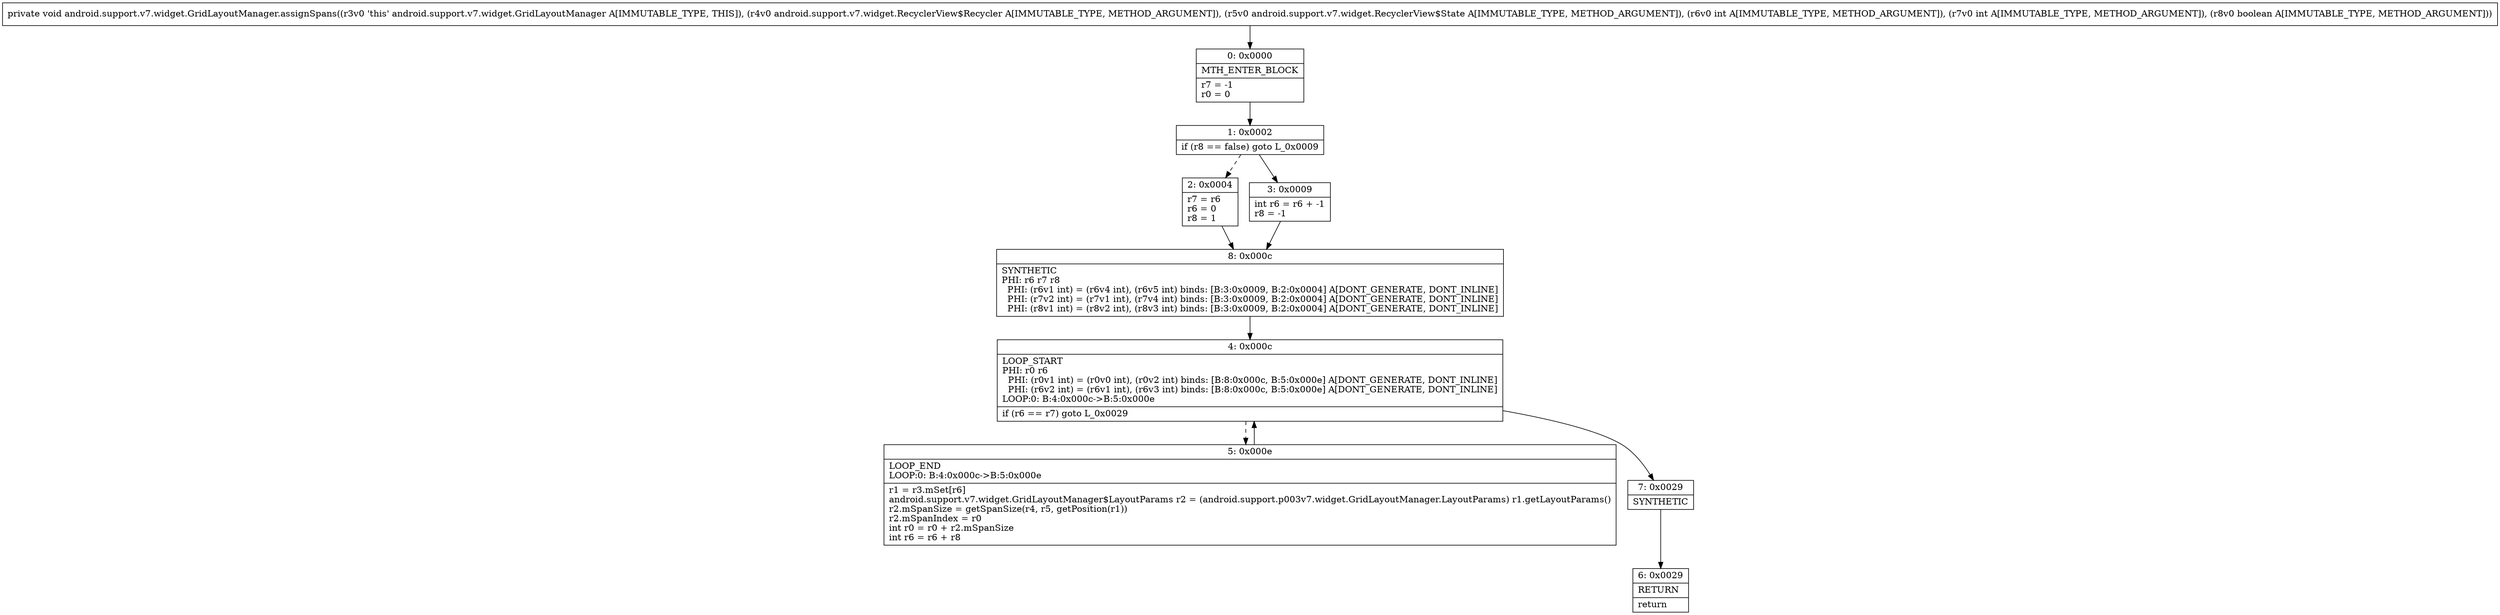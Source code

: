 digraph "CFG forandroid.support.v7.widget.GridLayoutManager.assignSpans(Landroid\/support\/v7\/widget\/RecyclerView$Recycler;Landroid\/support\/v7\/widget\/RecyclerView$State;IIZ)V" {
Node_0 [shape=record,label="{0\:\ 0x0000|MTH_ENTER_BLOCK\l|r7 = \-1\lr0 = 0\l}"];
Node_1 [shape=record,label="{1\:\ 0x0002|if (r8 == false) goto L_0x0009\l}"];
Node_2 [shape=record,label="{2\:\ 0x0004|r7 = r6\lr6 = 0\lr8 = 1\l}"];
Node_3 [shape=record,label="{3\:\ 0x0009|int r6 = r6 + \-1\lr8 = \-1\l}"];
Node_4 [shape=record,label="{4\:\ 0x000c|LOOP_START\lPHI: r0 r6 \l  PHI: (r0v1 int) = (r0v0 int), (r0v2 int) binds: [B:8:0x000c, B:5:0x000e] A[DONT_GENERATE, DONT_INLINE]\l  PHI: (r6v2 int) = (r6v1 int), (r6v3 int) binds: [B:8:0x000c, B:5:0x000e] A[DONT_GENERATE, DONT_INLINE]\lLOOP:0: B:4:0x000c\-\>B:5:0x000e\l|if (r6 == r7) goto L_0x0029\l}"];
Node_5 [shape=record,label="{5\:\ 0x000e|LOOP_END\lLOOP:0: B:4:0x000c\-\>B:5:0x000e\l|r1 = r3.mSet[r6]\landroid.support.v7.widget.GridLayoutManager$LayoutParams r2 = (android.support.p003v7.widget.GridLayoutManager.LayoutParams) r1.getLayoutParams()\lr2.mSpanSize = getSpanSize(r4, r5, getPosition(r1))\lr2.mSpanIndex = r0\lint r0 = r0 + r2.mSpanSize\lint r6 = r6 + r8\l}"];
Node_6 [shape=record,label="{6\:\ 0x0029|RETURN\l|return\l}"];
Node_7 [shape=record,label="{7\:\ 0x0029|SYNTHETIC\l}"];
Node_8 [shape=record,label="{8\:\ 0x000c|SYNTHETIC\lPHI: r6 r7 r8 \l  PHI: (r6v1 int) = (r6v4 int), (r6v5 int) binds: [B:3:0x0009, B:2:0x0004] A[DONT_GENERATE, DONT_INLINE]\l  PHI: (r7v2 int) = (r7v1 int), (r7v4 int) binds: [B:3:0x0009, B:2:0x0004] A[DONT_GENERATE, DONT_INLINE]\l  PHI: (r8v1 int) = (r8v2 int), (r8v3 int) binds: [B:3:0x0009, B:2:0x0004] A[DONT_GENERATE, DONT_INLINE]\l}"];
MethodNode[shape=record,label="{private void android.support.v7.widget.GridLayoutManager.assignSpans((r3v0 'this' android.support.v7.widget.GridLayoutManager A[IMMUTABLE_TYPE, THIS]), (r4v0 android.support.v7.widget.RecyclerView$Recycler A[IMMUTABLE_TYPE, METHOD_ARGUMENT]), (r5v0 android.support.v7.widget.RecyclerView$State A[IMMUTABLE_TYPE, METHOD_ARGUMENT]), (r6v0 int A[IMMUTABLE_TYPE, METHOD_ARGUMENT]), (r7v0 int A[IMMUTABLE_TYPE, METHOD_ARGUMENT]), (r8v0 boolean A[IMMUTABLE_TYPE, METHOD_ARGUMENT])) }"];
MethodNode -> Node_0;
Node_0 -> Node_1;
Node_1 -> Node_2[style=dashed];
Node_1 -> Node_3;
Node_2 -> Node_8;
Node_3 -> Node_8;
Node_4 -> Node_5[style=dashed];
Node_4 -> Node_7;
Node_5 -> Node_4;
Node_7 -> Node_6;
Node_8 -> Node_4;
}

